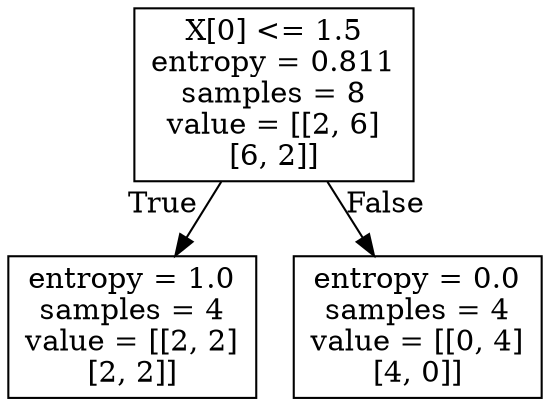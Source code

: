 digraph Tree {
node [shape=box] ;
0 [label="X[0] <= 1.5\nentropy = 0.811\nsamples = 8\nvalue = [[2, 6]\n[6, 2]]"] ;
1 [label="entropy = 1.0\nsamples = 4\nvalue = [[2, 2]\n[2, 2]]"] ;
0 -> 1 [labeldistance=2.5, labelangle=45, headlabel="True"] ;
2 [label="entropy = 0.0\nsamples = 4\nvalue = [[0, 4]\n[4, 0]]"] ;
0 -> 2 [labeldistance=2.5, labelangle=-45, headlabel="False"] ;
}